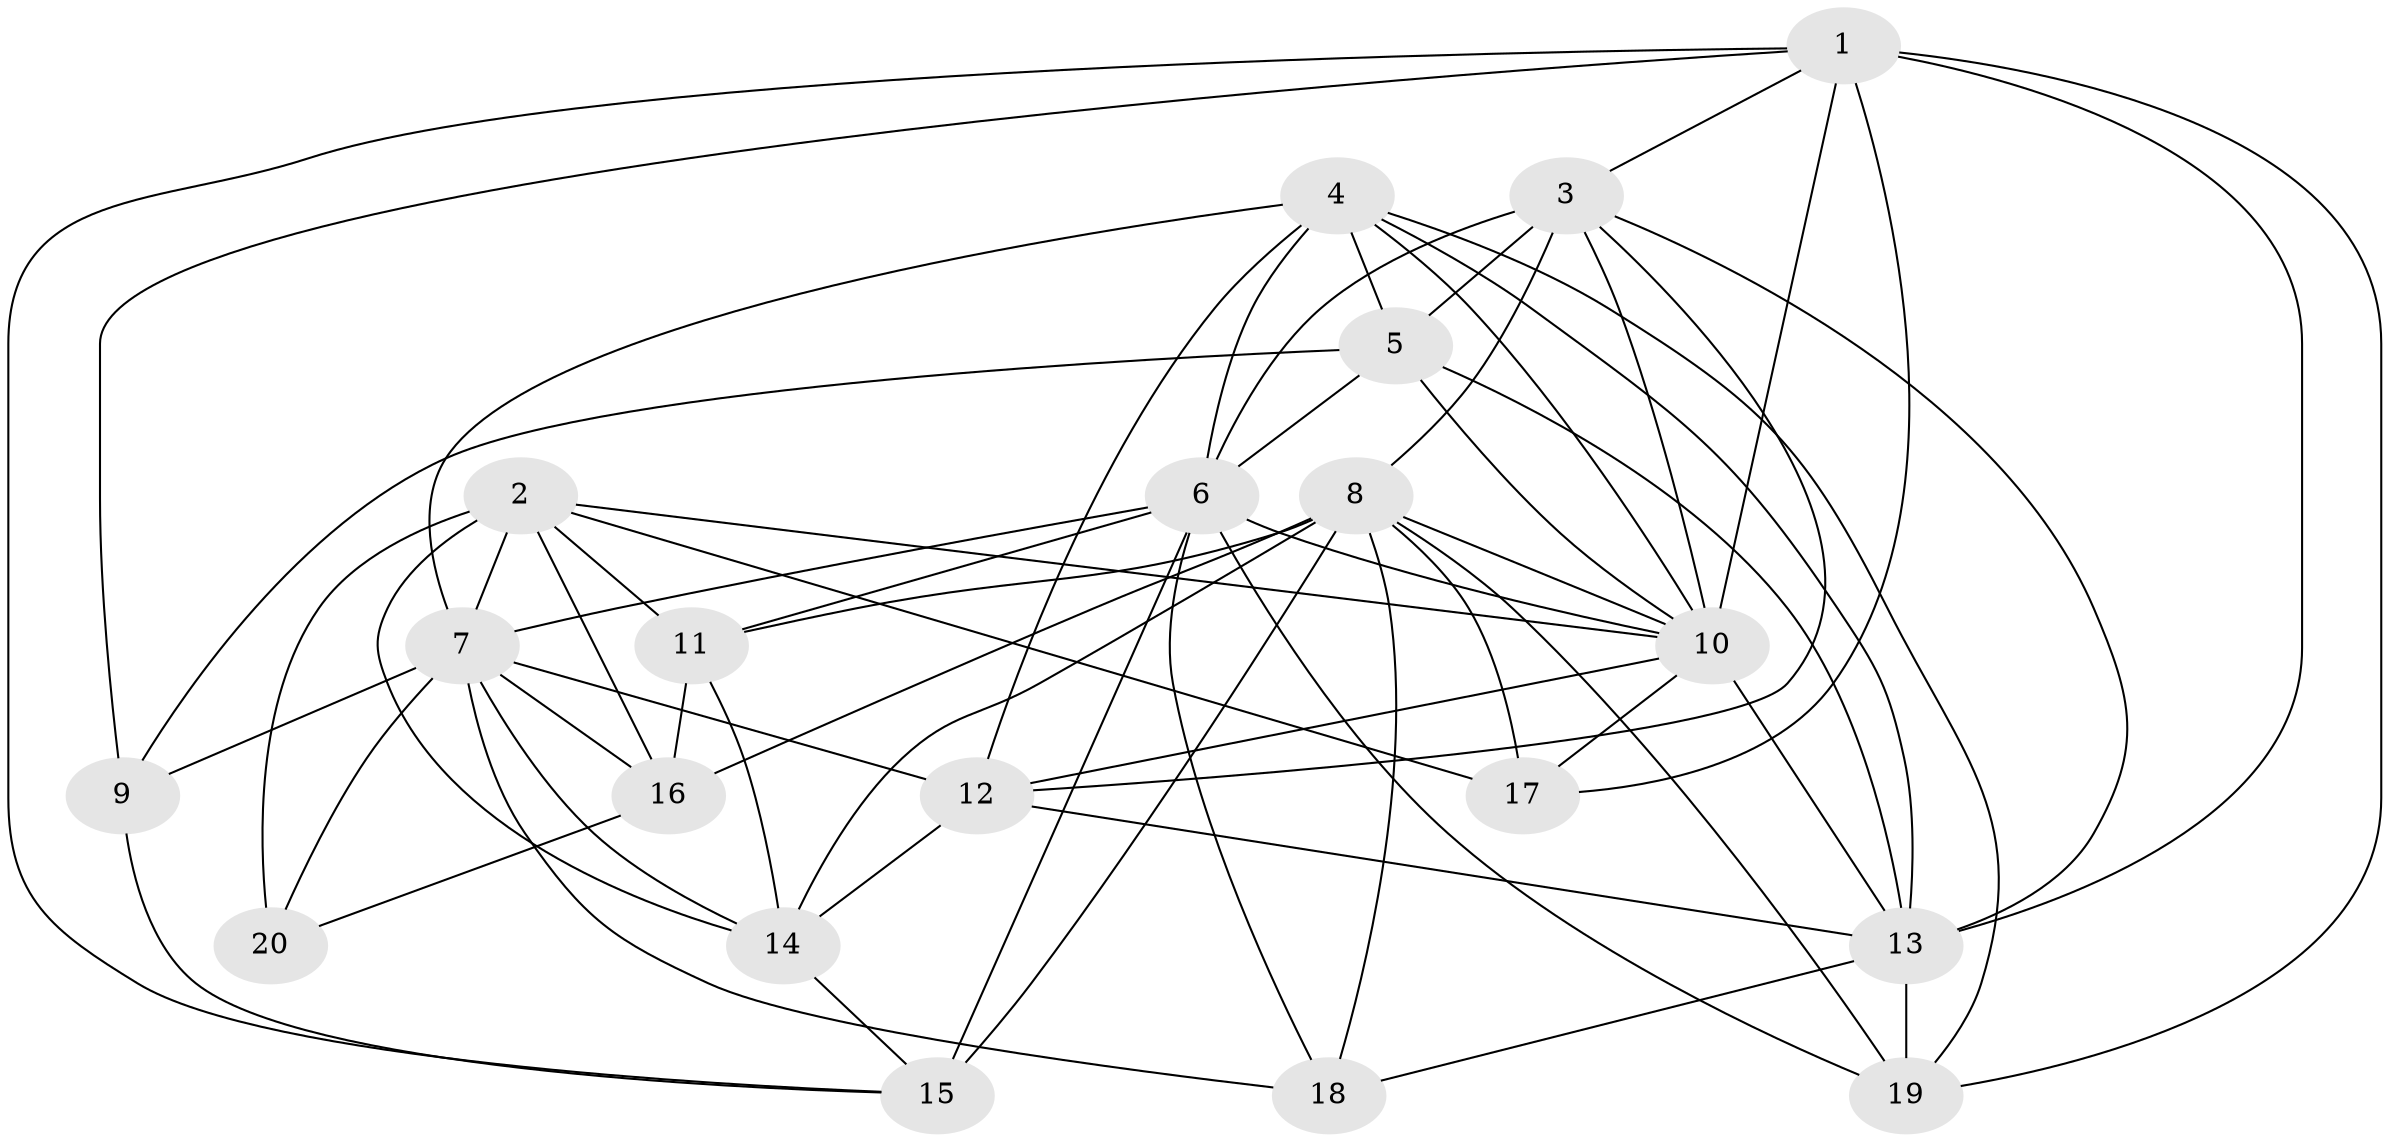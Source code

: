 // original degree distribution, {4: 1.0}
// Generated by graph-tools (version 1.1) at 2025/53/03/04/25 22:53:37]
// undirected, 20 vertices, 63 edges
graph export_dot {
  node [color=gray90,style=filled];
  1;
  2;
  3;
  4;
  5;
  6;
  7;
  8;
  9;
  10;
  11;
  12;
  13;
  14;
  15;
  16;
  17;
  18;
  19;
  20;
  1 -- 3 [weight=1.0];
  1 -- 9 [weight=2.0];
  1 -- 10 [weight=1.0];
  1 -- 13 [weight=1.0];
  1 -- 15 [weight=1.0];
  1 -- 17 [weight=1.0];
  1 -- 19 [weight=1.0];
  2 -- 7 [weight=1.0];
  2 -- 10 [weight=1.0];
  2 -- 11 [weight=1.0];
  2 -- 14 [weight=2.0];
  2 -- 16 [weight=2.0];
  2 -- 17 [weight=1.0];
  2 -- 20 [weight=2.0];
  3 -- 5 [weight=2.0];
  3 -- 6 [weight=2.0];
  3 -- 8 [weight=1.0];
  3 -- 10 [weight=1.0];
  3 -- 12 [weight=2.0];
  3 -- 13 [weight=1.0];
  4 -- 5 [weight=1.0];
  4 -- 6 [weight=2.0];
  4 -- 7 [weight=1.0];
  4 -- 10 [weight=1.0];
  4 -- 12 [weight=1.0];
  4 -- 13 [weight=1.0];
  4 -- 19 [weight=1.0];
  5 -- 6 [weight=1.0];
  5 -- 9 [weight=2.0];
  5 -- 10 [weight=1.0];
  5 -- 13 [weight=3.0];
  6 -- 7 [weight=1.0];
  6 -- 10 [weight=1.0];
  6 -- 11 [weight=1.0];
  6 -- 15 [weight=2.0];
  6 -- 18 [weight=1.0];
  6 -- 19 [weight=1.0];
  7 -- 9 [weight=1.0];
  7 -- 12 [weight=1.0];
  7 -- 14 [weight=1.0];
  7 -- 16 [weight=2.0];
  7 -- 18 [weight=1.0];
  7 -- 20 [weight=1.0];
  8 -- 10 [weight=1.0];
  8 -- 11 [weight=1.0];
  8 -- 14 [weight=1.0];
  8 -- 15 [weight=1.0];
  8 -- 16 [weight=4.0];
  8 -- 17 [weight=1.0];
  8 -- 18 [weight=1.0];
  8 -- 19 [weight=1.0];
  9 -- 15 [weight=1.0];
  10 -- 12 [weight=2.0];
  10 -- 13 [weight=2.0];
  10 -- 17 [weight=1.0];
  11 -- 14 [weight=2.0];
  11 -- 16 [weight=1.0];
  12 -- 13 [weight=1.0];
  12 -- 14 [weight=1.0];
  13 -- 18 [weight=1.0];
  13 -- 19 [weight=2.0];
  14 -- 15 [weight=1.0];
  16 -- 20 [weight=1.0];
}
